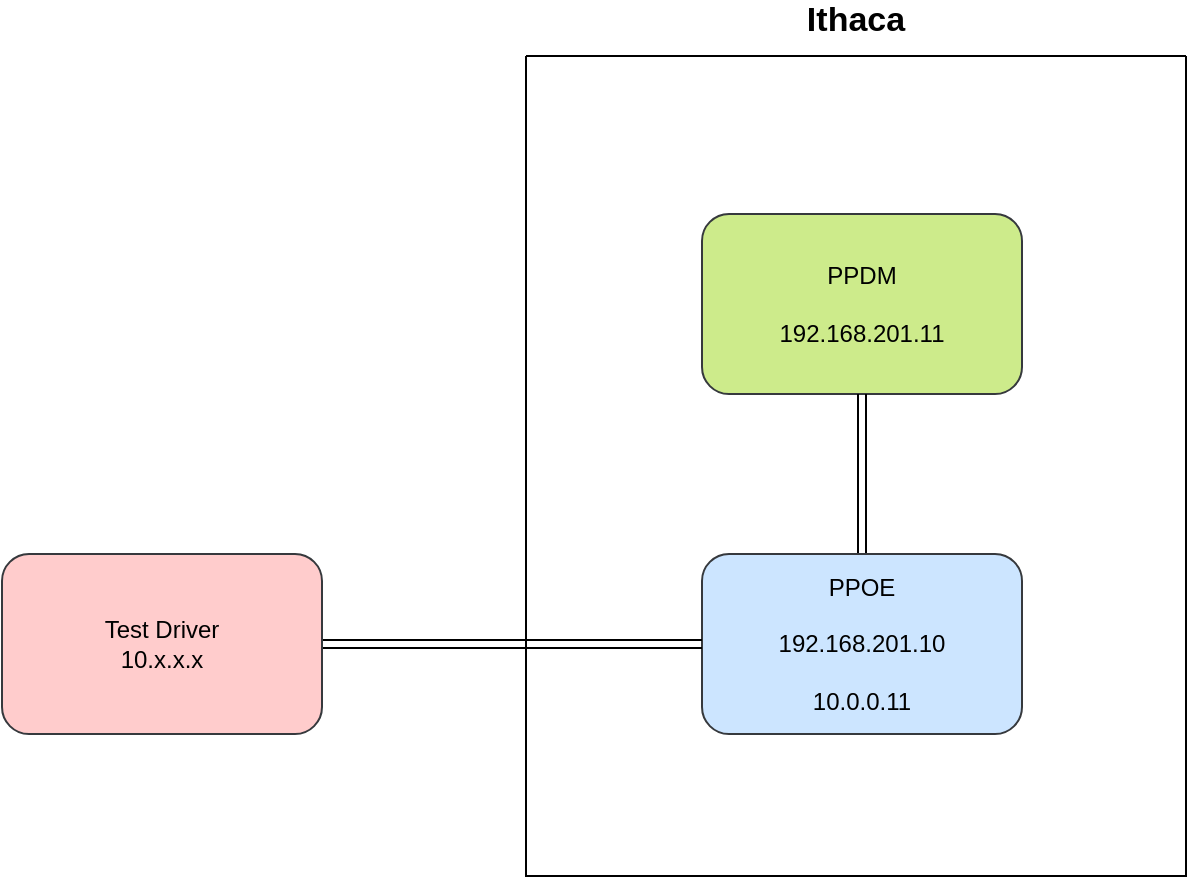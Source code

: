<mxfile version="18.1.1" type="github" pages="3">
  <diagram id="Bkxy50IKsiNKSiQMQ5GI" name="第 1 页">
    <mxGraphModel dx="1422" dy="762" grid="1" gridSize="10" guides="1" tooltips="1" connect="1" arrows="1" fold="1" page="1" pageScale="1" pageWidth="850" pageHeight="1100" math="0" shadow="0">
      <root>
        <mxCell id="0" />
        <mxCell id="1" parent="0" />
        <mxCell id="oga4YW_WkxTU_n4CCLQq-3" value="Ithaca&#xa;&#xa;" style="swimlane;startSize=0;fontSize=17;" parent="1" vertex="1">
          <mxGeometry x="420" y="170" width="330" height="410" as="geometry" />
        </mxCell>
        <mxCell id="oga4YW_WkxTU_n4CCLQq-4" value="PPDM&lt;br&gt;&lt;br&gt;192.168.201.11" style="rounded=1;whiteSpace=wrap;html=1;fillColor=#cdeb8b;strokeColor=#36393d;" parent="oga4YW_WkxTU_n4CCLQq-3" vertex="1">
          <mxGeometry x="88" y="79" width="160" height="90" as="geometry" />
        </mxCell>
        <mxCell id="oga4YW_WkxTU_n4CCLQq-8" style="edgeStyle=orthogonalEdgeStyle;shape=link;rounded=0;orthogonalLoop=1;jettySize=auto;html=1;exitX=0.5;exitY=0;exitDx=0;exitDy=0;entryX=0.5;entryY=1;entryDx=0;entryDy=0;strokeWidth=1;" parent="oga4YW_WkxTU_n4CCLQq-3" source="oga4YW_WkxTU_n4CCLQq-5" target="oga4YW_WkxTU_n4CCLQq-4" edge="1">
          <mxGeometry relative="1" as="geometry" />
        </mxCell>
        <mxCell id="oga4YW_WkxTU_n4CCLQq-5" value="PPOE&lt;br&gt;&lt;br&gt;192.168.201.10&lt;br&gt;&lt;br&gt;10.0.0.11" style="rounded=1;whiteSpace=wrap;html=1;fillColor=#cce5ff;strokeColor=#36393d;" parent="oga4YW_WkxTU_n4CCLQq-3" vertex="1">
          <mxGeometry x="88" y="249" width="160" height="90" as="geometry" />
        </mxCell>
        <mxCell id="oga4YW_WkxTU_n4CCLQq-7" style="edgeStyle=orthogonalEdgeStyle;rounded=0;orthogonalLoop=1;jettySize=auto;html=1;exitX=1;exitY=0.5;exitDx=0;exitDy=0;strokeWidth=1;shape=link;" parent="1" source="oga4YW_WkxTU_n4CCLQq-6" target="oga4YW_WkxTU_n4CCLQq-5" edge="1">
          <mxGeometry relative="1" as="geometry" />
        </mxCell>
        <mxCell id="oga4YW_WkxTU_n4CCLQq-6" value="Test Driver&lt;br&gt;10.x.x.x" style="rounded=1;whiteSpace=wrap;html=1;fillColor=#ffcccc;strokeColor=#36393d;" parent="1" vertex="1">
          <mxGeometry x="158" y="419" width="160" height="90" as="geometry" />
        </mxCell>
      </root>
    </mxGraphModel>
  </diagram>
  <diagram id="jf82Mrod2rwPMMLKsx6l" name="第 2 页">
    <mxGraphModel dx="1422" dy="762" grid="1" gridSize="10" guides="1" tooltips="1" connect="1" arrows="1" fold="1" page="1" pageScale="1" pageWidth="850" pageHeight="1100" math="0" shadow="0">
      <root>
        <mxCell id="0" />
        <mxCell id="1" parent="0" />
        <mxCell id="huHhBWfmgGST86GyLKiZ-1" value="Ithaca&#xa;&#xa;" style="swimlane;startSize=0;fontSize=17;" vertex="1" parent="1">
          <mxGeometry x="420" y="170" width="330" height="410" as="geometry" />
        </mxCell>
        <mxCell id="huHhBWfmgGST86GyLKiZ-2" value="PPDM&lt;br&gt;&lt;br&gt;192.168.201.11&lt;br&gt;&lt;br&gt;&lt;font color=&quot;#cc0000&quot;&gt;&lt;b&gt;10.0.0.11&lt;/b&gt;&lt;/font&gt;" style="rounded=1;whiteSpace=wrap;html=1;fillColor=#cdeb8b;strokeColor=#36393d;" vertex="1" parent="huHhBWfmgGST86GyLKiZ-1">
          <mxGeometry x="88" y="79" width="160" height="90" as="geometry" />
        </mxCell>
        <mxCell id="huHhBWfmgGST86GyLKiZ-3" style="edgeStyle=orthogonalEdgeStyle;shape=link;rounded=0;orthogonalLoop=1;jettySize=auto;html=1;exitX=0.5;exitY=0;exitDx=0;exitDy=0;entryX=0.5;entryY=1;entryDx=0;entryDy=0;strokeWidth=1;" edge="1" parent="huHhBWfmgGST86GyLKiZ-1" source="huHhBWfmgGST86GyLKiZ-4" target="huHhBWfmgGST86GyLKiZ-2">
          <mxGeometry relative="1" as="geometry" />
        </mxCell>
        <mxCell id="huHhBWfmgGST86GyLKiZ-4" value="PPOE&lt;br&gt;&lt;br&gt;192.168.201.10&lt;br&gt;&lt;br&gt;10.0.0.10" style="rounded=1;whiteSpace=wrap;html=1;fillColor=#cce5ff;strokeColor=#36393d;" vertex="1" parent="huHhBWfmgGST86GyLKiZ-1">
          <mxGeometry x="88" y="249" width="160" height="90" as="geometry" />
        </mxCell>
        <mxCell id="huHhBWfmgGST86GyLKiZ-5" style="edgeStyle=orthogonalEdgeStyle;rounded=0;orthogonalLoop=1;jettySize=auto;html=1;exitX=1;exitY=0.25;exitDx=0;exitDy=0;strokeWidth=1;shape=link;entryX=0;entryY=0.75;entryDx=0;entryDy=0;strokeColor=#7EA6E0;" edge="1" parent="1" source="huHhBWfmgGST86GyLKiZ-6" target="huHhBWfmgGST86GyLKiZ-2">
          <mxGeometry relative="1" as="geometry" />
        </mxCell>
        <mxCell id="huHhBWfmgGST86GyLKiZ-7" style="edgeStyle=orthogonalEdgeStyle;rounded=0;orthogonalLoop=1;jettySize=auto;html=1;exitX=1;exitY=0.75;exitDx=0;exitDy=0;entryX=0;entryY=0.75;entryDx=0;entryDy=0;fontSize=17;fontColor=#CC0000;strokeWidth=1;shape=link;" edge="1" parent="1" source="huHhBWfmgGST86GyLKiZ-6" target="huHhBWfmgGST86GyLKiZ-4">
          <mxGeometry relative="1" as="geometry" />
        </mxCell>
        <mxCell id="huHhBWfmgGST86GyLKiZ-6" value="Test Driver&lt;br&gt;10.0.0.12" style="rounded=1;whiteSpace=wrap;html=1;fillColor=#ffcccc;strokeColor=#36393d;" vertex="1" parent="1">
          <mxGeometry x="158" y="419" width="160" height="90" as="geometry" />
        </mxCell>
      </root>
    </mxGraphModel>
  </diagram>
  <diagram id="4EUXxtqfrRbzzdeaVtAf" name="第 3 页">
    <mxGraphModel dx="1422" dy="762" grid="1" gridSize="10" guides="1" tooltips="1" connect="1" arrows="1" fold="1" page="1" pageScale="1" pageWidth="850" pageHeight="1100" math="0" shadow="0">
      <root>
        <mxCell id="0" />
        <mxCell id="1" parent="0" />
        <mxCell id="S4fum4pn6ugWSmS63CW3-1" value="Ithaca&#xa;&#xa;" style="swimlane;startSize=0;fontSize=17;" vertex="1" parent="1">
          <mxGeometry x="420" y="170" width="330" height="410" as="geometry" />
        </mxCell>
        <mxCell id="S4fum4pn6ugWSmS63CW3-2" value="PPDM&lt;br&gt;&lt;br&gt;192.168.201.11" style="rounded=1;whiteSpace=wrap;html=1;fillColor=#cdeb8b;strokeColor=#36393d;" vertex="1" parent="S4fum4pn6ugWSmS63CW3-1">
          <mxGeometry x="88" y="79" width="160" height="90" as="geometry" />
        </mxCell>
        <mxCell id="S4fum4pn6ugWSmS63CW3-3" style="edgeStyle=orthogonalEdgeStyle;shape=link;rounded=0;orthogonalLoop=1;jettySize=auto;html=1;exitX=0.25;exitY=0;exitDx=0;exitDy=0;entryX=0.25;entryY=1;entryDx=0;entryDy=0;strokeWidth=1;" edge="1" parent="S4fum4pn6ugWSmS63CW3-1" source="S4fum4pn6ugWSmS63CW3-4" target="S4fum4pn6ugWSmS63CW3-2">
          <mxGeometry relative="1" as="geometry" />
        </mxCell>
        <mxCell id="S4fum4pn6ugWSmS63CW3-8" style="edgeStyle=orthogonalEdgeStyle;shape=link;rounded=0;orthogonalLoop=1;jettySize=auto;html=1;exitX=0.75;exitY=0;exitDx=0;exitDy=0;entryX=0.75;entryY=1;entryDx=0;entryDy=0;fontSize=17;fontColor=#CC0000;strokeColor=#7EA6E0;strokeWidth=1;" edge="1" parent="S4fum4pn6ugWSmS63CW3-1" source="S4fum4pn6ugWSmS63CW3-4" target="S4fum4pn6ugWSmS63CW3-2">
          <mxGeometry relative="1" as="geometry" />
        </mxCell>
        <mxCell id="S4fum4pn6ugWSmS63CW3-4" value="PPOE&lt;br&gt;&lt;br&gt;192.168.201.10&lt;br&gt;&lt;br&gt;10.0.0.10" style="rounded=1;whiteSpace=wrap;html=1;fillColor=#cce5ff;strokeColor=#36393d;" vertex="1" parent="S4fum4pn6ugWSmS63CW3-1">
          <mxGeometry x="88" y="249" width="160" height="90" as="geometry" />
        </mxCell>
        <mxCell id="S4fum4pn6ugWSmS63CW3-9" value="Port 22" style="text;html=1;strokeColor=none;fillColor=none;align=center;verticalAlign=middle;whiteSpace=wrap;rounded=0;fontSize=11;fontColor=#7EA6E0;" vertex="1" parent="S4fum4pn6ugWSmS63CW3-1">
          <mxGeometry x="200" y="169" width="60" height="30" as="geometry" />
        </mxCell>
        <mxCell id="S4fum4pn6ugWSmS63CW3-10" value="Port 22" style="text;html=1;strokeColor=none;fillColor=none;align=center;verticalAlign=middle;whiteSpace=wrap;rounded=0;fontSize=11;fontColor=#000000;" vertex="1" parent="S4fum4pn6ugWSmS63CW3-1">
          <mxGeometry x="40" y="270" width="60" height="30" as="geometry" />
        </mxCell>
        <mxCell id="S4fum4pn6ugWSmS63CW3-11" value="Port 3022" style="text;html=1;strokeColor=none;fillColor=none;align=center;verticalAlign=middle;whiteSpace=wrap;rounded=0;fontSize=11;fontColor=#7EA6E0;" vertex="1" parent="S4fum4pn6ugWSmS63CW3-1">
          <mxGeometry x="31" y="315" width="60" height="30" as="geometry" />
        </mxCell>
        <mxCell id="S4fum4pn6ugWSmS63CW3-5" style="edgeStyle=orthogonalEdgeStyle;rounded=0;orthogonalLoop=1;jettySize=auto;html=1;exitX=1;exitY=0.75;exitDx=0;exitDy=0;strokeWidth=1;shape=link;entryX=0;entryY=0.75;entryDx=0;entryDy=0;strokeColor=#7EA6E0;" edge="1" parent="1" source="S4fum4pn6ugWSmS63CW3-7" target="S4fum4pn6ugWSmS63CW3-4">
          <mxGeometry relative="1" as="geometry" />
        </mxCell>
        <mxCell id="S4fum4pn6ugWSmS63CW3-6" style="edgeStyle=orthogonalEdgeStyle;rounded=0;orthogonalLoop=1;jettySize=auto;html=1;exitX=1;exitY=0.5;exitDx=0;exitDy=0;entryX=0;entryY=0.5;entryDx=0;entryDy=0;fontSize=17;fontColor=#CC0000;strokeWidth=1;shape=link;" edge="1" parent="1" source="S4fum4pn6ugWSmS63CW3-7" target="S4fum4pn6ugWSmS63CW3-4">
          <mxGeometry relative="1" as="geometry" />
        </mxCell>
        <mxCell id="S4fum4pn6ugWSmS63CW3-7" value="Test Driver&lt;br&gt;10.0.0.12" style="rounded=1;whiteSpace=wrap;html=1;fillColor=#ffcccc;strokeColor=#36393d;" vertex="1" parent="1">
          <mxGeometry x="158" y="419" width="160" height="90" as="geometry" />
        </mxCell>
      </root>
    </mxGraphModel>
  </diagram>
</mxfile>
